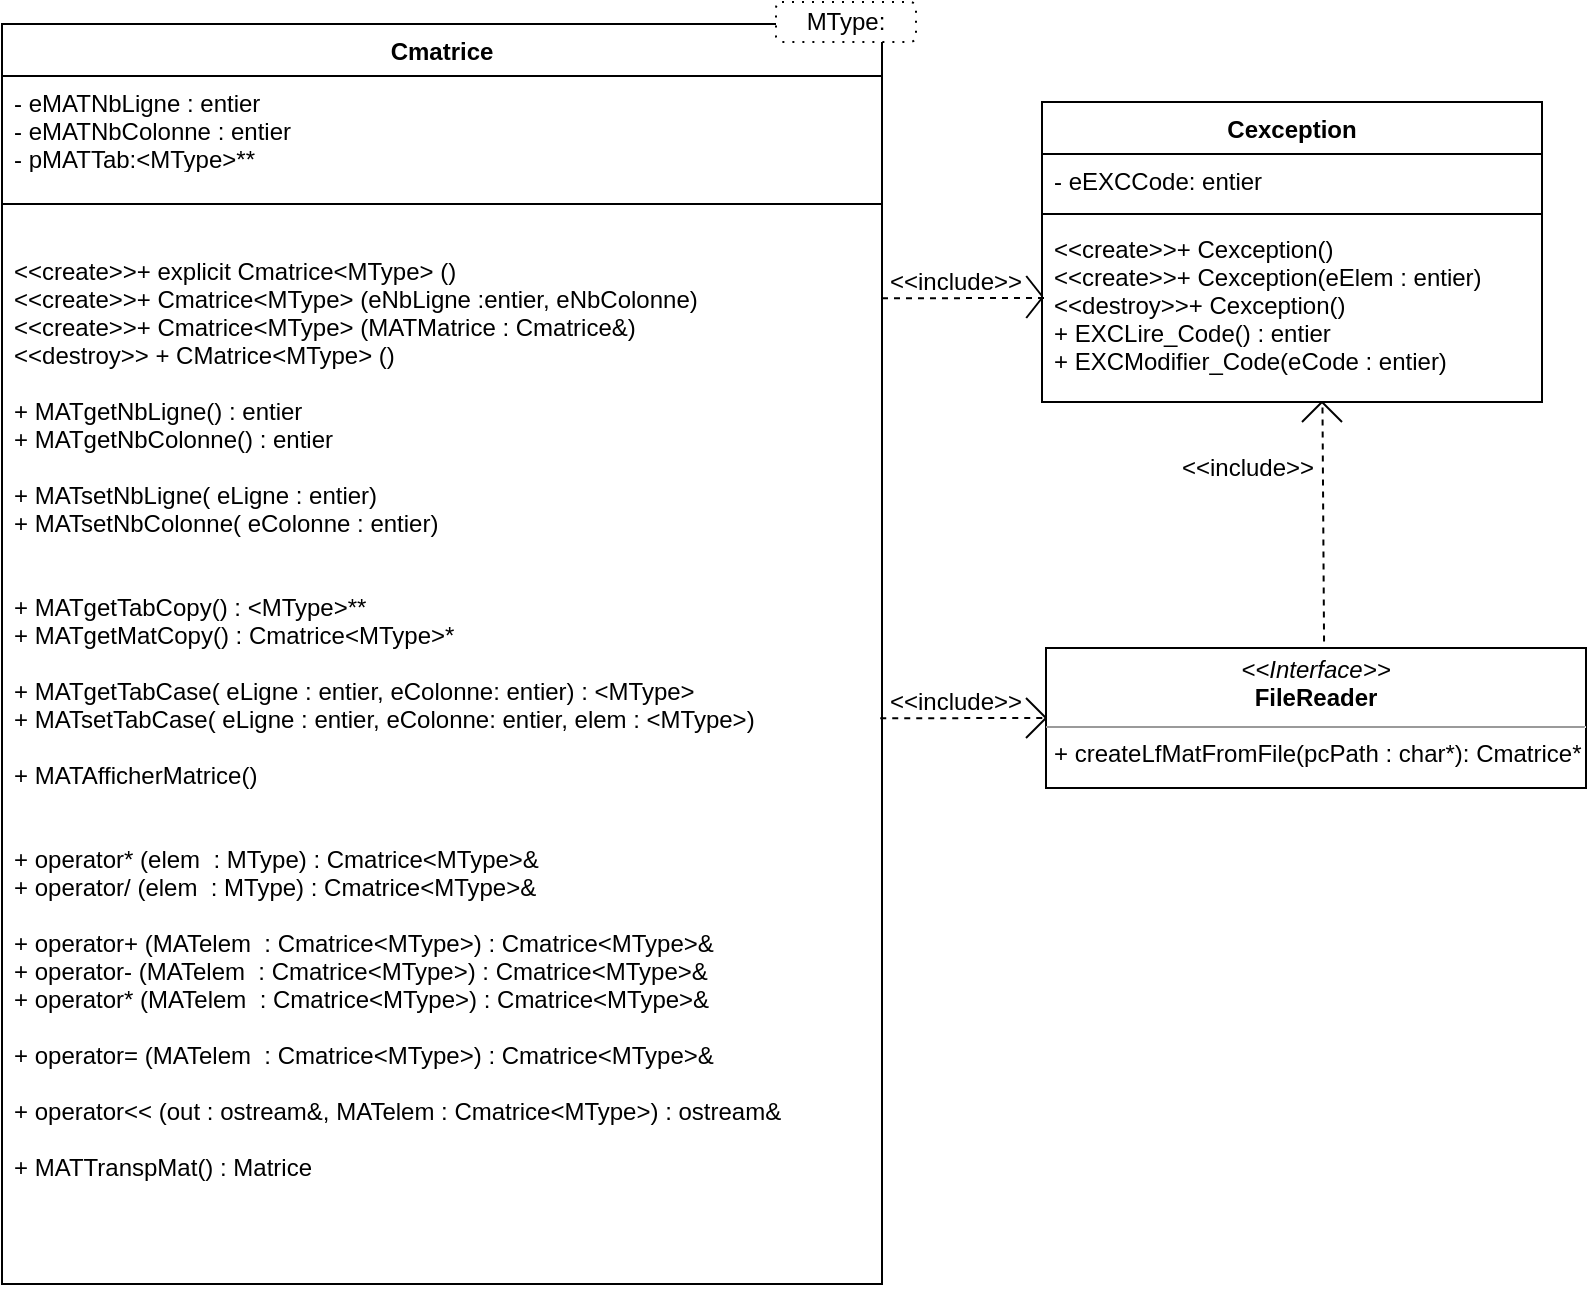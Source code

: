 <mxfile version="14.6.1" type="github">
  <diagram id="C5RBs43oDa-KdzZeNtuy" name="Page-1">
    <mxGraphModel dx="1185" dy="635" grid="1" gridSize="10" guides="1" tooltips="1" connect="1" arrows="1" fold="1" page="1" pageScale="1" pageWidth="827" pageHeight="1169" math="0" shadow="0">
      <root>
        <mxCell id="WIyWlLk6GJQsqaUBKTNV-0" />
        <mxCell id="WIyWlLk6GJQsqaUBKTNV-1" parent="WIyWlLk6GJQsqaUBKTNV-0" />
        <mxCell id="6j5N_eswq_ABTqLzLRng-0" value="Cmatrice" style="swimlane;fontStyle=1;align=center;verticalAlign=top;childLayout=stackLayout;horizontal=1;startSize=26;horizontalStack=0;resizeParent=1;resizeParentMax=0;resizeLast=0;collapsible=1;marginBottom=0;" parent="WIyWlLk6GJQsqaUBKTNV-1" vertex="1">
          <mxGeometry x="20" y="81" width="440" height="630" as="geometry" />
        </mxCell>
        <mxCell id="6j5N_eswq_ABTqLzLRng-1" value="- eMATNbLigne : entier&#xa;- eMATNbColonne : entier&#xa;- pMATTab:&lt;MType&gt;** &#xa;&#xa;" style="text;strokeColor=none;fillColor=none;align=left;verticalAlign=top;spacingLeft=4;spacingRight=4;overflow=hidden;rotatable=0;points=[[0,0.5],[1,0.5]];portConstraint=eastwest;" parent="6j5N_eswq_ABTqLzLRng-0" vertex="1">
          <mxGeometry y="26" width="440" height="44" as="geometry" />
        </mxCell>
        <mxCell id="6j5N_eswq_ABTqLzLRng-2" value="" style="line;strokeWidth=1;fillColor=none;align=left;verticalAlign=middle;spacingTop=-1;spacingLeft=3;spacingRight=3;rotatable=0;labelPosition=right;points=[];portConstraint=eastwest;" parent="6j5N_eswq_ABTqLzLRng-0" vertex="1">
          <mxGeometry y="70" width="440" height="40" as="geometry" />
        </mxCell>
        <mxCell id="6j5N_eswq_ABTqLzLRng-3" value="&lt;&lt;create&gt;&gt;+ explicit Cmatrice&lt;MType&gt; ()&#xa;&lt;&lt;create&gt;&gt;+ Cmatrice&lt;MType&gt; (eNbLigne :entier, eNbColonne)&#xa;&lt;&lt;create&gt;&gt;+ Cmatrice&lt;MType&gt; (MATMatrice : Cmatrice&amp;)&#xa;&lt;&lt;destroy&gt;&gt; + CMatrice&lt;MType&gt; ()&#xa;&#xa;+ MATgetNbLigne() : entier&#xa;+ MATgetNbColonne() : entier&#xa;&#xa;+ MATsetNbLigne( eLigne : entier)&#xa;+ MATsetNbColonne( eColonne : entier)&#xa;&#xa;&#xa;+ MATgetTabCopy() : &lt;MType&gt;**&#xa;+ MATgetMatCopy() : Cmatrice&lt;MType&gt;*&#xa;&#xa;+ MATgetTabCase( eLigne : entier, eColonne: entier) : &lt;MType&gt;&#xa;+ MATsetTabCase( eLigne : entier, eColonne: entier, elem : &lt;MType&gt;)&#xa;&#xa;+ MATAfficherMatrice()&#xa;&#xa;&#xa;+ operator* (elem  : MType) : Cmatrice&lt;MType&gt;&amp;&#xa;+ operator/ (elem  : MType) : Cmatrice&lt;MType&gt;&amp;&#xa;&#xa;+ operator+ (MATelem  : Cmatrice&lt;MType&gt;) : Cmatrice&lt;MType&gt;&amp;&#xa;+ operator- (MATelem  : Cmatrice&lt;MType&gt;) : Cmatrice&lt;MType&gt;&amp;&#xa;+ operator* (MATelem  : Cmatrice&lt;MType&gt;) : Cmatrice&lt;MType&gt;&amp;&#xa;&#xa;+ operator= (MATelem  : Cmatrice&lt;MType&gt;) : Cmatrice&lt;MType&gt;&amp;&#xa;&#xa;+ operator&lt;&lt; (out : ostream&amp;, MATelem : Cmatrice&lt;MType&gt;) : ostream&amp;&#xa;&#xa;+ MATTranspMat() : Matrice&#xa;" style="text;strokeColor=none;fillColor=none;align=left;verticalAlign=top;spacingLeft=4;spacingRight=4;overflow=hidden;rotatable=0;points=[[0,0.5],[1,0.5]];portConstraint=eastwest;" parent="6j5N_eswq_ABTqLzLRng-0" vertex="1">
          <mxGeometry y="110" width="440" height="520" as="geometry" />
        </mxCell>
        <mxCell id="UPzAUhYSlvsAUSQlGG3C-1" value="Cexception" style="swimlane;fontStyle=1;align=center;verticalAlign=top;childLayout=stackLayout;horizontal=1;startSize=26;horizontalStack=0;resizeParent=1;resizeParentMax=0;resizeLast=0;collapsible=1;marginBottom=0;" parent="WIyWlLk6GJQsqaUBKTNV-1" vertex="1">
          <mxGeometry x="540" y="120" width="250" height="150" as="geometry" />
        </mxCell>
        <mxCell id="UPzAUhYSlvsAUSQlGG3C-2" value="- eEXCCode: entier" style="text;strokeColor=none;fillColor=none;align=left;verticalAlign=top;spacingLeft=4;spacingRight=4;overflow=hidden;rotatable=0;points=[[0,0.5],[1,0.5]];portConstraint=eastwest;" parent="UPzAUhYSlvsAUSQlGG3C-1" vertex="1">
          <mxGeometry y="26" width="250" height="26" as="geometry" />
        </mxCell>
        <mxCell id="UPzAUhYSlvsAUSQlGG3C-3" value="" style="line;strokeWidth=1;fillColor=none;align=left;verticalAlign=middle;spacingTop=-1;spacingLeft=3;spacingRight=3;rotatable=0;labelPosition=right;points=[];portConstraint=eastwest;" parent="UPzAUhYSlvsAUSQlGG3C-1" vertex="1">
          <mxGeometry y="52" width="250" height="8" as="geometry" />
        </mxCell>
        <mxCell id="UPzAUhYSlvsAUSQlGG3C-4" value="&lt;&lt;create&gt;&gt;+ Cexception()&#xa;&lt;&lt;create&gt;&gt;+ Cexception(eElem : entier)&#xa;&lt;&lt;destroy&gt;&gt;+ Cexception()&#xa;+ EXCLire_Code() : entier&#xa;+ EXCModifier_Code(eCode : entier)" style="text;strokeColor=none;fillColor=none;align=left;verticalAlign=top;spacingLeft=4;spacingRight=4;overflow=hidden;rotatable=0;points=[[0,0.5],[1,0.5]];portConstraint=eastwest;" parent="UPzAUhYSlvsAUSQlGG3C-1" vertex="1">
          <mxGeometry y="60" width="250" height="90" as="geometry" />
        </mxCell>
        <mxCell id="ByY3Xn8oR-e2KQi_GvKD-23" value="" style="endArrow=none;html=1;" parent="UPzAUhYSlvsAUSQlGG3C-1" edge="1">
          <mxGeometry width="50" height="50" relative="1" as="geometry">
            <mxPoint x="140" y="150" as="sourcePoint" />
            <mxPoint x="130" y="160" as="targetPoint" />
            <Array as="points" />
          </mxGeometry>
        </mxCell>
        <mxCell id="UPzAUhYSlvsAUSQlGG3C-5" value="&lt;p style=&quot;margin: 0px ; margin-top: 4px ; text-align: center&quot;&gt;&lt;i&gt;&amp;lt;&amp;lt;Interface&amp;gt;&amp;gt;&lt;/i&gt;&lt;br&gt;&lt;b&gt;FileReader&lt;/b&gt;&lt;/p&gt;&lt;hr size=&quot;1&quot;&gt;&lt;p style=&quot;margin: 0px ; margin-left: 4px&quot;&gt;+ createLfMatFromFile(pcPath : char*): Cmatrice*&lt;br&gt;&lt;/p&gt;" style="verticalAlign=top;align=left;overflow=fill;fontSize=12;fontFamily=Helvetica;html=1;" parent="WIyWlLk6GJQsqaUBKTNV-1" vertex="1">
          <mxGeometry x="542" y="393" width="270" height="70" as="geometry" />
        </mxCell>
        <mxCell id="ByY3Xn8oR-e2KQi_GvKD-0" value="" style="endArrow=none;dashed=1;html=1;entryX=0;entryY=0.5;entryDx=0;entryDy=0;exitX=0.998;exitY=0.456;exitDx=0;exitDy=0;exitPerimeter=0;" parent="WIyWlLk6GJQsqaUBKTNV-1" source="6j5N_eswq_ABTqLzLRng-3" target="UPzAUhYSlvsAUSQlGG3C-5" edge="1">
          <mxGeometry width="50" height="50" relative="1" as="geometry">
            <mxPoint x="470" y="420" as="sourcePoint" />
            <mxPoint x="440" y="370" as="targetPoint" />
          </mxGeometry>
        </mxCell>
        <mxCell id="ByY3Xn8oR-e2KQi_GvKD-1" value="&amp;lt;&amp;lt;include&amp;gt;&amp;gt;" style="text;html=1;strokeColor=none;fillColor=none;align=center;verticalAlign=middle;whiteSpace=wrap;rounded=0;" parent="WIyWlLk6GJQsqaUBKTNV-1" vertex="1">
          <mxGeometry x="477" y="410" width="40" height="20" as="geometry" />
        </mxCell>
        <mxCell id="ByY3Xn8oR-e2KQi_GvKD-4" value="" style="endArrow=none;html=1;" parent="WIyWlLk6GJQsqaUBKTNV-1" edge="1">
          <mxGeometry width="50" height="50" relative="1" as="geometry">
            <mxPoint x="532" y="418" as="sourcePoint" />
            <mxPoint x="542" y="428" as="targetPoint" />
          </mxGeometry>
        </mxCell>
        <mxCell id="ByY3Xn8oR-e2KQi_GvKD-5" value="" style="endArrow=none;html=1;" parent="WIyWlLk6GJQsqaUBKTNV-1" edge="1">
          <mxGeometry width="50" height="50" relative="1" as="geometry">
            <mxPoint x="542" y="428" as="sourcePoint" />
            <mxPoint x="532" y="438" as="targetPoint" />
            <Array as="points" />
          </mxGeometry>
        </mxCell>
        <mxCell id="ByY3Xn8oR-e2KQi_GvKD-8" value="" style="endArrow=none;dashed=1;html=1;entryX=0;entryY=0.5;entryDx=0;entryDy=0;exitX=0.998;exitY=0.456;exitDx=0;exitDy=0;exitPerimeter=0;" parent="WIyWlLk6GJQsqaUBKTNV-1" edge="1">
          <mxGeometry width="50" height="50" relative="1" as="geometry">
            <mxPoint x="460.0" y="218.12" as="sourcePoint" />
            <mxPoint x="542.88" y="218" as="targetPoint" />
          </mxGeometry>
        </mxCell>
        <mxCell id="ByY3Xn8oR-e2KQi_GvKD-9" value="&amp;lt;&amp;lt;include&amp;gt;&amp;gt;" style="text;html=1;strokeColor=none;fillColor=none;align=center;verticalAlign=middle;whiteSpace=wrap;rounded=0;" parent="WIyWlLk6GJQsqaUBKTNV-1" vertex="1">
          <mxGeometry x="476.88" y="200" width="40" height="20" as="geometry" />
        </mxCell>
        <mxCell id="ByY3Xn8oR-e2KQi_GvKD-10" value="" style="endArrow=none;html=1;" parent="WIyWlLk6GJQsqaUBKTNV-1" edge="1">
          <mxGeometry width="50" height="50" relative="1" as="geometry">
            <mxPoint x="540" y="218" as="sourcePoint" />
            <mxPoint x="532.12" y="228" as="targetPoint" />
          </mxGeometry>
        </mxCell>
        <mxCell id="ByY3Xn8oR-e2KQi_GvKD-11" value="" style="endArrow=none;html=1;" parent="WIyWlLk6GJQsqaUBKTNV-1" edge="1">
          <mxGeometry width="50" height="50" relative="1" as="geometry">
            <mxPoint x="532.12" y="207" as="sourcePoint" />
            <mxPoint x="540" y="217" as="targetPoint" />
            <Array as="points" />
          </mxGeometry>
        </mxCell>
        <mxCell id="ByY3Xn8oR-e2KQi_GvKD-16" value="" style="endArrow=none;dashed=1;html=1;entryX=0.515;entryY=0;entryDx=0;entryDy=0;exitX=0.561;exitY=1.031;exitDx=0;exitDy=0;exitPerimeter=0;entryPerimeter=0;" parent="WIyWlLk6GJQsqaUBKTNV-1" source="UPzAUhYSlvsAUSQlGG3C-4" target="UPzAUhYSlvsAUSQlGG3C-5" edge="1">
          <mxGeometry width="50" height="50" relative="1" as="geometry">
            <mxPoint x="610.0" y="308.12" as="sourcePoint" />
            <mxPoint x="692.88" y="308" as="targetPoint" />
          </mxGeometry>
        </mxCell>
        <mxCell id="ByY3Xn8oR-e2KQi_GvKD-17" value="&amp;lt;&amp;lt;include&amp;gt;&amp;gt;" style="text;html=1;strokeColor=none;fillColor=none;align=center;verticalAlign=middle;whiteSpace=wrap;rounded=0;" parent="WIyWlLk6GJQsqaUBKTNV-1" vertex="1">
          <mxGeometry x="622.88" y="293" width="40" height="20" as="geometry" />
        </mxCell>
        <mxCell id="ByY3Xn8oR-e2KQi_GvKD-22" value="" style="endArrow=none;html=1;" parent="WIyWlLk6GJQsqaUBKTNV-1" edge="1">
          <mxGeometry width="50" height="50" relative="1" as="geometry">
            <mxPoint x="680" y="270" as="sourcePoint" />
            <mxPoint x="690" y="280" as="targetPoint" />
          </mxGeometry>
        </mxCell>
        <mxCell id="j_8kFE_RM6fFcyxFro3T-0" value="MType:" style="shape=ext;rounded=1;html=1;whiteSpace=wrap;dashed=1;dashPattern=1 4;" vertex="1" parent="WIyWlLk6GJQsqaUBKTNV-1">
          <mxGeometry x="407" y="70" width="70" height="20" as="geometry" />
        </mxCell>
      </root>
    </mxGraphModel>
  </diagram>
</mxfile>
